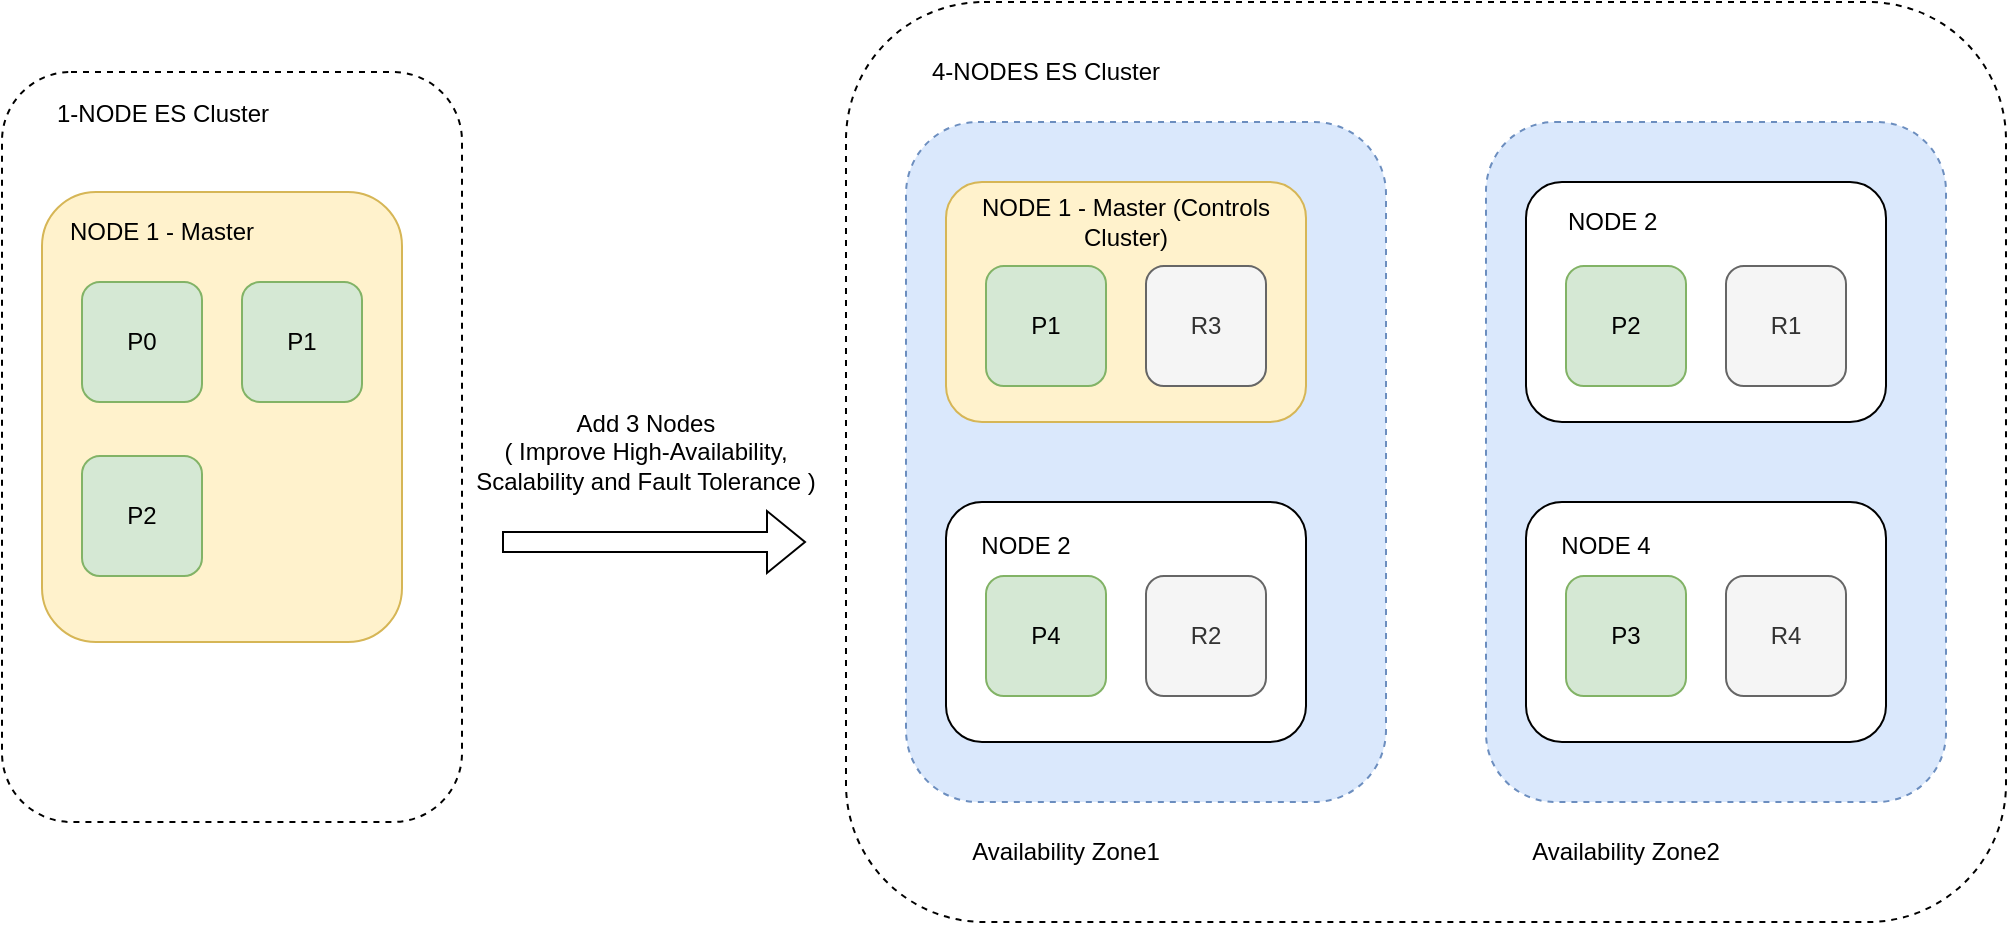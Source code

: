 <mxfile version="20.3.0" type="device"><diagram id="WyUiLQd72yr0Ibi2oij2" name="Page-1"><mxGraphModel dx="1773" dy="578" grid="1" gridSize="10" guides="1" tooltips="1" connect="1" arrows="1" fold="1" page="1" pageScale="1" pageWidth="827" pageHeight="1169" math="0" shadow="0"><root><mxCell id="0"/><mxCell id="1" parent="0"/><mxCell id="i8j_PbTdUXIaLHM-0WN7-51" value="" style="rounded=1;whiteSpace=wrap;html=1;dashed=1;" vertex="1" parent="1"><mxGeometry x="60" y="10" width="580" height="460" as="geometry"/></mxCell><mxCell id="i8j_PbTdUXIaLHM-0WN7-13" value="" style="rounded=1;whiteSpace=wrap;html=1;dashed=1;fillColor=#dae8fc;strokeColor=#6c8ebf;" vertex="1" parent="1"><mxGeometry x="90" y="70" width="240" height="340" as="geometry"/></mxCell><mxCell id="i8j_PbTdUXIaLHM-0WN7-1" value="" style="rounded=1;whiteSpace=wrap;html=1;fillColor=#fff2cc;strokeColor=#d6b656;" vertex="1" parent="1"><mxGeometry x="110" y="100" width="180" height="120" as="geometry"/></mxCell><mxCell id="i8j_PbTdUXIaLHM-0WN7-2" value="P1" style="rounded=1;whiteSpace=wrap;html=1;fillColor=#d5e8d4;strokeColor=#82b366;" vertex="1" parent="1"><mxGeometry x="130" y="142" width="60" height="60" as="geometry"/></mxCell><mxCell id="i8j_PbTdUXIaLHM-0WN7-3" value="R3" style="rounded=1;whiteSpace=wrap;html=1;fillColor=#f5f5f5;strokeColor=#666666;fontColor=#333333;" vertex="1" parent="1"><mxGeometry x="210" y="142" width="60" height="60" as="geometry"/></mxCell><mxCell id="i8j_PbTdUXIaLHM-0WN7-4" value="" style="rounded=1;whiteSpace=wrap;html=1;" vertex="1" parent="1"><mxGeometry x="110" y="260" width="180" height="120" as="geometry"/></mxCell><mxCell id="i8j_PbTdUXIaLHM-0WN7-5" value="P4" style="rounded=1;whiteSpace=wrap;html=1;fillColor=#d5e8d4;strokeColor=#82b366;" vertex="1" parent="1"><mxGeometry x="130" y="297" width="60" height="60" as="geometry"/></mxCell><mxCell id="i8j_PbTdUXIaLHM-0WN7-6" value="R2" style="rounded=1;whiteSpace=wrap;html=1;fillColor=#f5f5f5;strokeColor=#666666;fontColor=#333333;" vertex="1" parent="1"><mxGeometry x="210" y="297" width="60" height="60" as="geometry"/></mxCell><mxCell id="i8j_PbTdUXIaLHM-0WN7-7" value="NODE 1 - Master (Controls Cluster)" style="text;html=1;strokeColor=none;fillColor=none;align=center;verticalAlign=middle;whiteSpace=wrap;rounded=0;" vertex="1" parent="1"><mxGeometry x="110" y="105" width="180" height="30" as="geometry"/></mxCell><mxCell id="i8j_PbTdUXIaLHM-0WN7-8" value="NODE 2" style="text;html=1;strokeColor=none;fillColor=none;align=center;verticalAlign=middle;whiteSpace=wrap;rounded=0;" vertex="1" parent="1"><mxGeometry x="120" y="267" width="60" height="30" as="geometry"/></mxCell><mxCell id="i8j_PbTdUXIaLHM-0WN7-16" value="" style="rounded=1;whiteSpace=wrap;html=1;dashed=1;" vertex="1" parent="1"><mxGeometry x="-362" y="45" width="230" height="375" as="geometry"/></mxCell><mxCell id="i8j_PbTdUXIaLHM-0WN7-17" value="" style="rounded=1;whiteSpace=wrap;html=1;fillColor=#fff2cc;strokeColor=#d6b656;" vertex="1" parent="1"><mxGeometry x="-342" y="105" width="180" height="225" as="geometry"/></mxCell><mxCell id="i8j_PbTdUXIaLHM-0WN7-18" value="P1" style="rounded=1;whiteSpace=wrap;html=1;fillColor=#d5e8d4;strokeColor=#82b366;" vertex="1" parent="1"><mxGeometry x="-242" y="150" width="60" height="60" as="geometry"/></mxCell><mxCell id="i8j_PbTdUXIaLHM-0WN7-19" value="P2" style="rounded=1;whiteSpace=wrap;html=1;fillColor=#d5e8d4;strokeColor=#82b366;" vertex="1" parent="1"><mxGeometry x="-322" y="237" width="60" height="60" as="geometry"/></mxCell><mxCell id="i8j_PbTdUXIaLHM-0WN7-23" value="NODE 1 - Master" style="text;html=1;strokeColor=none;fillColor=none;align=center;verticalAlign=middle;whiteSpace=wrap;rounded=0;" vertex="1" parent="1"><mxGeometry x="-342" y="110" width="120" height="30" as="geometry"/></mxCell><mxCell id="i8j_PbTdUXIaLHM-0WN7-26" value="P0" style="rounded=1;whiteSpace=wrap;html=1;fillColor=#d5e8d4;strokeColor=#82b366;" vertex="1" parent="1"><mxGeometry x="-322" y="150" width="60" height="60" as="geometry"/></mxCell><mxCell id="i8j_PbTdUXIaLHM-0WN7-29" value="1-NODE ES Cluster" style="text;html=1;strokeColor=none;fillColor=none;align=center;verticalAlign=middle;whiteSpace=wrap;rounded=0;dashed=1;" vertex="1" parent="1"><mxGeometry x="-349.5" y="51" width="135" height="30" as="geometry"/></mxCell><mxCell id="i8j_PbTdUXIaLHM-0WN7-31" value="" style="shape=flexArrow;endArrow=classic;html=1;rounded=0;" edge="1" parent="1"><mxGeometry width="50" height="50" relative="1" as="geometry"><mxPoint x="-112" y="280" as="sourcePoint"/><mxPoint x="40" y="280" as="targetPoint"/></mxGeometry></mxCell><mxCell id="i8j_PbTdUXIaLHM-0WN7-32" value="Add 3 Nodes&lt;br&gt;( Improve High-Availability, Scalability and Fault Tolerance )" style="text;html=1;strokeColor=none;fillColor=none;align=center;verticalAlign=middle;whiteSpace=wrap;rounded=0;dashed=1;" vertex="1" parent="1"><mxGeometry x="-130" y="220" width="180" height="30" as="geometry"/></mxCell><mxCell id="i8j_PbTdUXIaLHM-0WN7-34" value="" style="rounded=1;whiteSpace=wrap;html=1;dashed=1;fillColor=#dae8fc;strokeColor=#6c8ebf;" vertex="1" parent="1"><mxGeometry x="380" y="70" width="230" height="340" as="geometry"/></mxCell><mxCell id="i8j_PbTdUXIaLHM-0WN7-35" value="" style="rounded=1;whiteSpace=wrap;html=1;" vertex="1" parent="1"><mxGeometry x="400" y="100" width="180" height="120" as="geometry"/></mxCell><mxCell id="i8j_PbTdUXIaLHM-0WN7-36" value="P2" style="rounded=1;whiteSpace=wrap;html=1;fillColor=#d5e8d4;strokeColor=#82b366;" vertex="1" parent="1"><mxGeometry x="420" y="142" width="60" height="60" as="geometry"/></mxCell><mxCell id="i8j_PbTdUXIaLHM-0WN7-37" value="R1" style="rounded=1;whiteSpace=wrap;html=1;fillColor=#f5f5f5;strokeColor=#666666;fontColor=#333333;" vertex="1" parent="1"><mxGeometry x="500" y="142" width="60" height="60" as="geometry"/></mxCell><mxCell id="i8j_PbTdUXIaLHM-0WN7-38" value="" style="rounded=1;whiteSpace=wrap;html=1;" vertex="1" parent="1"><mxGeometry x="400" y="260" width="180" height="120" as="geometry"/></mxCell><mxCell id="i8j_PbTdUXIaLHM-0WN7-39" value="P3" style="rounded=1;whiteSpace=wrap;html=1;fillColor=#d5e8d4;strokeColor=#82b366;" vertex="1" parent="1"><mxGeometry x="420" y="297" width="60" height="60" as="geometry"/></mxCell><mxCell id="i8j_PbTdUXIaLHM-0WN7-40" value="R4" style="rounded=1;whiteSpace=wrap;html=1;fillColor=#f5f5f5;strokeColor=#666666;fontColor=#333333;" vertex="1" parent="1"><mxGeometry x="500" y="297" width="60" height="60" as="geometry"/></mxCell><mxCell id="i8j_PbTdUXIaLHM-0WN7-41" value="NODE 2&amp;nbsp;" style="text;html=1;strokeColor=none;fillColor=none;align=center;verticalAlign=middle;whiteSpace=wrap;rounded=0;" vertex="1" parent="1"><mxGeometry x="410" y="105" width="70" height="30" as="geometry"/></mxCell><mxCell id="i8j_PbTdUXIaLHM-0WN7-42" value="NODE 4" style="text;html=1;strokeColor=none;fillColor=none;align=center;verticalAlign=middle;whiteSpace=wrap;rounded=0;" vertex="1" parent="1"><mxGeometry x="410" y="267" width="60" height="30" as="geometry"/></mxCell><mxCell id="i8j_PbTdUXIaLHM-0WN7-47" value="4-NODES ES Cluster" style="text;html=1;strokeColor=none;fillColor=none;align=center;verticalAlign=middle;whiteSpace=wrap;rounded=0;dashed=1;" vertex="1" parent="1"><mxGeometry x="100" y="30" width="120" height="30" as="geometry"/></mxCell><mxCell id="i8j_PbTdUXIaLHM-0WN7-49" value="Availability Zone1" style="text;html=1;strokeColor=none;fillColor=none;align=center;verticalAlign=middle;whiteSpace=wrap;rounded=0;dashed=1;" vertex="1" parent="1"><mxGeometry x="115" y="420" width="110" height="30" as="geometry"/></mxCell><mxCell id="i8j_PbTdUXIaLHM-0WN7-50" value="Availability Zone2" style="text;html=1;strokeColor=none;fillColor=none;align=center;verticalAlign=middle;whiteSpace=wrap;rounded=0;dashed=1;" vertex="1" parent="1"><mxGeometry x="395" y="420" width="110" height="30" as="geometry"/></mxCell></root></mxGraphModel></diagram></mxfile>
